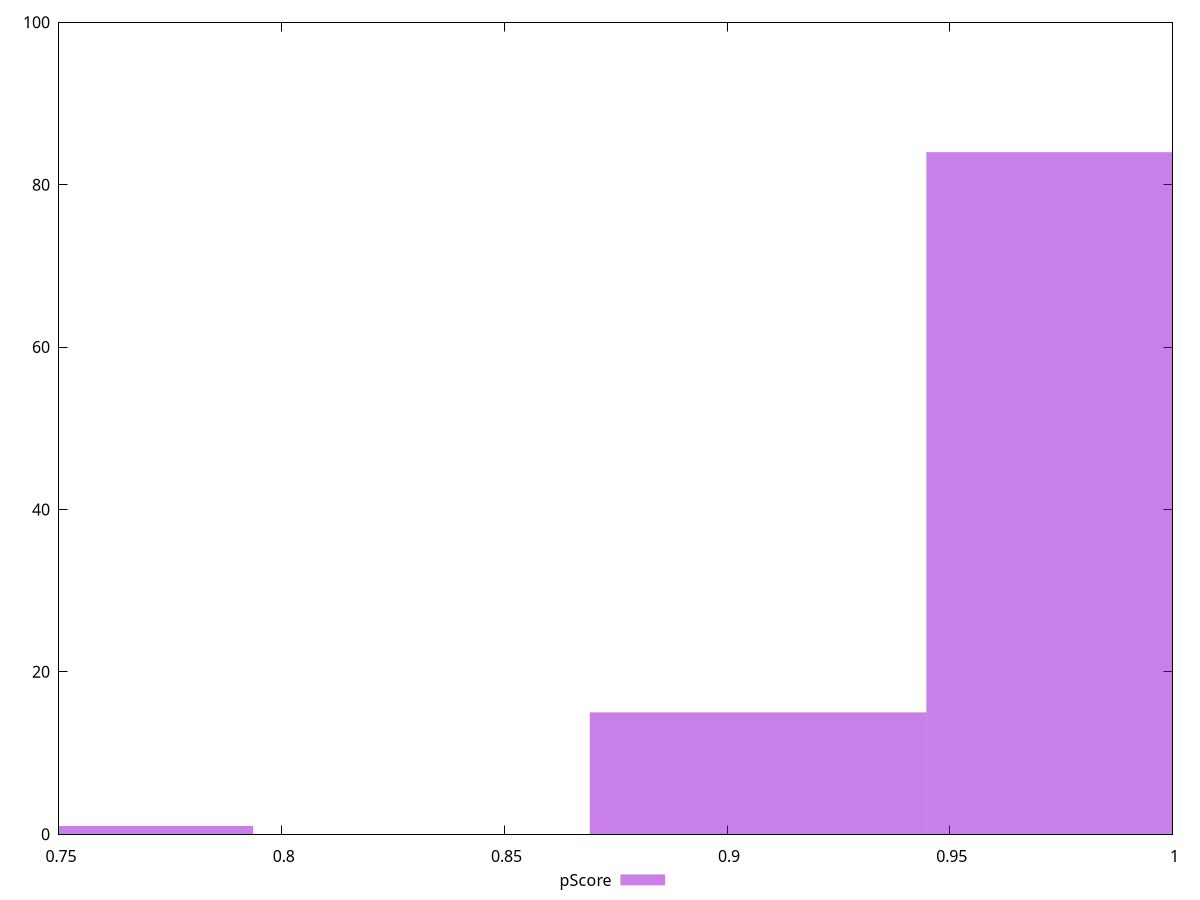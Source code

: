 reset

$pScore <<EOF
0.9825243005018801 84
0.9069455081555816 15
0.7557879234629847 1
EOF

set key outside below
set boxwidth 0.07557879234629847
set xrange [0.75:1]
set yrange [0:100]
set trange [0:100]
set style fill transparent solid 0.5 noborder
set terminal svg size 640, 490 enhanced background rgb 'white'
set output "reprap/unminified-javascript/samples/pages+cached+noexternal+nomedia/pScore/histogram.svg"

plot $pScore title "pScore" with boxes

reset
